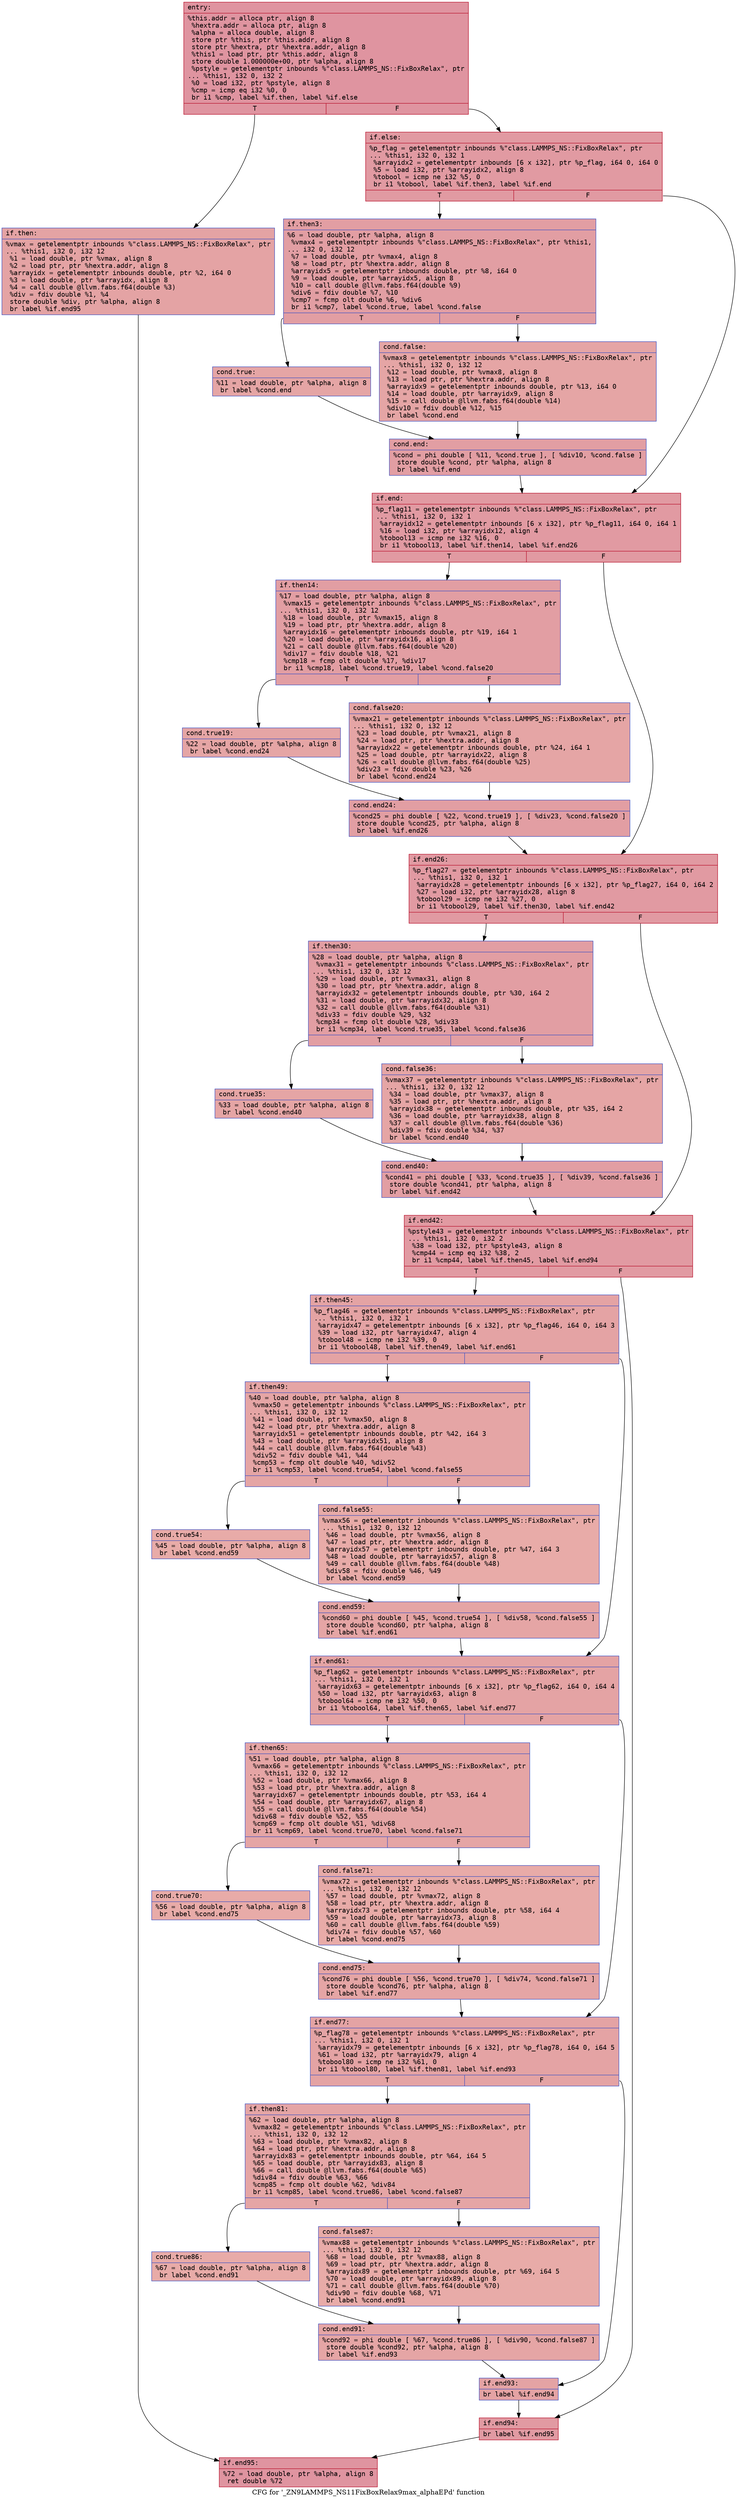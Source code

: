 digraph "CFG for '_ZN9LAMMPS_NS11FixBoxRelax9max_alphaEPd' function" {
	label="CFG for '_ZN9LAMMPS_NS11FixBoxRelax9max_alphaEPd' function";

	Node0x55810d83f410 [shape=record,color="#b70d28ff", style=filled, fillcolor="#b70d2870" fontname="Courier",label="{entry:\l|  %this.addr = alloca ptr, align 8\l  %hextra.addr = alloca ptr, align 8\l  %alpha = alloca double, align 8\l  store ptr %this, ptr %this.addr, align 8\l  store ptr %hextra, ptr %hextra.addr, align 8\l  %this1 = load ptr, ptr %this.addr, align 8\l  store double 1.000000e+00, ptr %alpha, align 8\l  %pstyle = getelementptr inbounds %\"class.LAMMPS_NS::FixBoxRelax\", ptr\l... %this1, i32 0, i32 2\l  %0 = load i32, ptr %pstyle, align 8\l  %cmp = icmp eq i32 %0, 0\l  br i1 %cmp, label %if.then, label %if.else\l|{<s0>T|<s1>F}}"];
	Node0x55810d83f410:s0 -> Node0x55810d83fa20[tooltip="entry -> if.then\nProbability 37.50%" ];
	Node0x55810d83f410:s1 -> Node0x55810d83fa90[tooltip="entry -> if.else\nProbability 62.50%" ];
	Node0x55810d83fa20 [shape=record,color="#3d50c3ff", style=filled, fillcolor="#c32e3170" fontname="Courier",label="{if.then:\l|  %vmax = getelementptr inbounds %\"class.LAMMPS_NS::FixBoxRelax\", ptr\l... %this1, i32 0, i32 12\l  %1 = load double, ptr %vmax, align 8\l  %2 = load ptr, ptr %hextra.addr, align 8\l  %arrayidx = getelementptr inbounds double, ptr %2, i64 0\l  %3 = load double, ptr %arrayidx, align 8\l  %4 = call double @llvm.fabs.f64(double %3)\l  %div = fdiv double %1, %4\l  store double %div, ptr %alpha, align 8\l  br label %if.end95\l}"];
	Node0x55810d83fa20 -> Node0x55810d8402c0[tooltip="if.then -> if.end95\nProbability 100.00%" ];
	Node0x55810d83fa90 [shape=record,color="#b70d28ff", style=filled, fillcolor="#bb1b2c70" fontname="Courier",label="{if.else:\l|  %p_flag = getelementptr inbounds %\"class.LAMMPS_NS::FixBoxRelax\", ptr\l... %this1, i32 0, i32 1\l  %arrayidx2 = getelementptr inbounds [6 x i32], ptr %p_flag, i64 0, i64 0\l  %5 = load i32, ptr %arrayidx2, align 8\l  %tobool = icmp ne i32 %5, 0\l  br i1 %tobool, label %if.then3, label %if.end\l|{<s0>T|<s1>F}}"];
	Node0x55810d83fa90:s0 -> Node0x55810d8406b0[tooltip="if.else -> if.then3\nProbability 62.50%" ];
	Node0x55810d83fa90:s1 -> Node0x55810d840730[tooltip="if.else -> if.end\nProbability 37.50%" ];
	Node0x55810d8406b0 [shape=record,color="#3d50c3ff", style=filled, fillcolor="#be242e70" fontname="Courier",label="{if.then3:\l|  %6 = load double, ptr %alpha, align 8\l  %vmax4 = getelementptr inbounds %\"class.LAMMPS_NS::FixBoxRelax\", ptr %this1,\l... i32 0, i32 12\l  %7 = load double, ptr %vmax4, align 8\l  %8 = load ptr, ptr %hextra.addr, align 8\l  %arrayidx5 = getelementptr inbounds double, ptr %8, i64 0\l  %9 = load double, ptr %arrayidx5, align 8\l  %10 = call double @llvm.fabs.f64(double %9)\l  %div6 = fdiv double %7, %10\l  %cmp7 = fcmp olt double %6, %div6\l  br i1 %cmp7, label %cond.true, label %cond.false\l|{<s0>T|<s1>F}}"];
	Node0x55810d8406b0:s0 -> Node0x55810d840e50[tooltip="if.then3 -> cond.true\nProbability 50.00%" ];
	Node0x55810d8406b0:s1 -> Node0x55810d83fe60[tooltip="if.then3 -> cond.false\nProbability 50.00%" ];
	Node0x55810d840e50 [shape=record,color="#3d50c3ff", style=filled, fillcolor="#c5333470" fontname="Courier",label="{cond.true:\l|  %11 = load double, ptr %alpha, align 8\l  br label %cond.end\l}"];
	Node0x55810d840e50 -> Node0x55810d840f50[tooltip="cond.true -> cond.end\nProbability 100.00%" ];
	Node0x55810d83fe60 [shape=record,color="#3d50c3ff", style=filled, fillcolor="#c5333470" fontname="Courier",label="{cond.false:\l|  %vmax8 = getelementptr inbounds %\"class.LAMMPS_NS::FixBoxRelax\", ptr\l... %this1, i32 0, i32 12\l  %12 = load double, ptr %vmax8, align 8\l  %13 = load ptr, ptr %hextra.addr, align 8\l  %arrayidx9 = getelementptr inbounds double, ptr %13, i64 0\l  %14 = load double, ptr %arrayidx9, align 8\l  %15 = call double @llvm.fabs.f64(double %14)\l  %div10 = fdiv double %12, %15\l  br label %cond.end\l}"];
	Node0x55810d83fe60 -> Node0x55810d840f50[tooltip="cond.false -> cond.end\nProbability 100.00%" ];
	Node0x55810d840f50 [shape=record,color="#3d50c3ff", style=filled, fillcolor="#be242e70" fontname="Courier",label="{cond.end:\l|  %cond = phi double [ %11, %cond.true ], [ %div10, %cond.false ]\l  store double %cond, ptr %alpha, align 8\l  br label %if.end\l}"];
	Node0x55810d840f50 -> Node0x55810d840730[tooltip="cond.end -> if.end\nProbability 100.00%" ];
	Node0x55810d840730 [shape=record,color="#b70d28ff", style=filled, fillcolor="#bb1b2c70" fontname="Courier",label="{if.end:\l|  %p_flag11 = getelementptr inbounds %\"class.LAMMPS_NS::FixBoxRelax\", ptr\l... %this1, i32 0, i32 1\l  %arrayidx12 = getelementptr inbounds [6 x i32], ptr %p_flag11, i64 0, i64 1\l  %16 = load i32, ptr %arrayidx12, align 4\l  %tobool13 = icmp ne i32 %16, 0\l  br i1 %tobool13, label %if.then14, label %if.end26\l|{<s0>T|<s1>F}}"];
	Node0x55810d840730:s0 -> Node0x55810d842960[tooltip="if.end -> if.then14\nProbability 62.50%" ];
	Node0x55810d840730:s1 -> Node0x55810d8429e0[tooltip="if.end -> if.end26\nProbability 37.50%" ];
	Node0x55810d842960 [shape=record,color="#3d50c3ff", style=filled, fillcolor="#be242e70" fontname="Courier",label="{if.then14:\l|  %17 = load double, ptr %alpha, align 8\l  %vmax15 = getelementptr inbounds %\"class.LAMMPS_NS::FixBoxRelax\", ptr\l... %this1, i32 0, i32 12\l  %18 = load double, ptr %vmax15, align 8\l  %19 = load ptr, ptr %hextra.addr, align 8\l  %arrayidx16 = getelementptr inbounds double, ptr %19, i64 1\l  %20 = load double, ptr %arrayidx16, align 8\l  %21 = call double @llvm.fabs.f64(double %20)\l  %div17 = fdiv double %18, %21\l  %cmp18 = fcmp olt double %17, %div17\l  br i1 %cmp18, label %cond.true19, label %cond.false20\l|{<s0>T|<s1>F}}"];
	Node0x55810d842960:s0 -> Node0x55810d843110[tooltip="if.then14 -> cond.true19\nProbability 50.00%" ];
	Node0x55810d842960:s1 -> Node0x55810d843190[tooltip="if.then14 -> cond.false20\nProbability 50.00%" ];
	Node0x55810d843110 [shape=record,color="#3d50c3ff", style=filled, fillcolor="#c5333470" fontname="Courier",label="{cond.true19:\l|  %22 = load double, ptr %alpha, align 8\l  br label %cond.end24\l}"];
	Node0x55810d843110 -> Node0x55810d843340[tooltip="cond.true19 -> cond.end24\nProbability 100.00%" ];
	Node0x55810d843190 [shape=record,color="#3d50c3ff", style=filled, fillcolor="#c5333470" fontname="Courier",label="{cond.false20:\l|  %vmax21 = getelementptr inbounds %\"class.LAMMPS_NS::FixBoxRelax\", ptr\l... %this1, i32 0, i32 12\l  %23 = load double, ptr %vmax21, align 8\l  %24 = load ptr, ptr %hextra.addr, align 8\l  %arrayidx22 = getelementptr inbounds double, ptr %24, i64 1\l  %25 = load double, ptr %arrayidx22, align 8\l  %26 = call double @llvm.fabs.f64(double %25)\l  %div23 = fdiv double %23, %26\l  br label %cond.end24\l}"];
	Node0x55810d843190 -> Node0x55810d843340[tooltip="cond.false20 -> cond.end24\nProbability 100.00%" ];
	Node0x55810d843340 [shape=record,color="#3d50c3ff", style=filled, fillcolor="#be242e70" fontname="Courier",label="{cond.end24:\l|  %cond25 = phi double [ %22, %cond.true19 ], [ %div23, %cond.false20 ]\l  store double %cond25, ptr %alpha, align 8\l  br label %if.end26\l}"];
	Node0x55810d843340 -> Node0x55810d8429e0[tooltip="cond.end24 -> if.end26\nProbability 100.00%" ];
	Node0x55810d8429e0 [shape=record,color="#b70d28ff", style=filled, fillcolor="#bb1b2c70" fontname="Courier",label="{if.end26:\l|  %p_flag27 = getelementptr inbounds %\"class.LAMMPS_NS::FixBoxRelax\", ptr\l... %this1, i32 0, i32 1\l  %arrayidx28 = getelementptr inbounds [6 x i32], ptr %p_flag27, i64 0, i64 2\l  %27 = load i32, ptr %arrayidx28, align 8\l  %tobool29 = icmp ne i32 %27, 0\l  br i1 %tobool29, label %if.then30, label %if.end42\l|{<s0>T|<s1>F}}"];
	Node0x55810d8429e0:s0 -> Node0x55810d841f70[tooltip="if.end26 -> if.then30\nProbability 62.50%" ];
	Node0x55810d8429e0:s1 -> Node0x55810d841ff0[tooltip="if.end26 -> if.end42\nProbability 37.50%" ];
	Node0x55810d841f70 [shape=record,color="#3d50c3ff", style=filled, fillcolor="#be242e70" fontname="Courier",label="{if.then30:\l|  %28 = load double, ptr %alpha, align 8\l  %vmax31 = getelementptr inbounds %\"class.LAMMPS_NS::FixBoxRelax\", ptr\l... %this1, i32 0, i32 12\l  %29 = load double, ptr %vmax31, align 8\l  %30 = load ptr, ptr %hextra.addr, align 8\l  %arrayidx32 = getelementptr inbounds double, ptr %30, i64 2\l  %31 = load double, ptr %arrayidx32, align 8\l  %32 = call double @llvm.fabs.f64(double %31)\l  %div33 = fdiv double %29, %32\l  %cmp34 = fcmp olt double %28, %div33\l  br i1 %cmp34, label %cond.true35, label %cond.false36\l|{<s0>T|<s1>F}}"];
	Node0x55810d841f70:s0 -> Node0x55810d8448d0[tooltip="if.then30 -> cond.true35\nProbability 50.00%" ];
	Node0x55810d841f70:s1 -> Node0x55810d844950[tooltip="if.then30 -> cond.false36\nProbability 50.00%" ];
	Node0x55810d8448d0 [shape=record,color="#3d50c3ff", style=filled, fillcolor="#c5333470" fontname="Courier",label="{cond.true35:\l|  %33 = load double, ptr %alpha, align 8\l  br label %cond.end40\l}"];
	Node0x55810d8448d0 -> Node0x55810d844b60[tooltip="cond.true35 -> cond.end40\nProbability 100.00%" ];
	Node0x55810d844950 [shape=record,color="#3d50c3ff", style=filled, fillcolor="#c5333470" fontname="Courier",label="{cond.false36:\l|  %vmax37 = getelementptr inbounds %\"class.LAMMPS_NS::FixBoxRelax\", ptr\l... %this1, i32 0, i32 12\l  %34 = load double, ptr %vmax37, align 8\l  %35 = load ptr, ptr %hextra.addr, align 8\l  %arrayidx38 = getelementptr inbounds double, ptr %35, i64 2\l  %36 = load double, ptr %arrayidx38, align 8\l  %37 = call double @llvm.fabs.f64(double %36)\l  %div39 = fdiv double %34, %37\l  br label %cond.end40\l}"];
	Node0x55810d844950 -> Node0x55810d844b60[tooltip="cond.false36 -> cond.end40\nProbability 100.00%" ];
	Node0x55810d844b60 [shape=record,color="#3d50c3ff", style=filled, fillcolor="#be242e70" fontname="Courier",label="{cond.end40:\l|  %cond41 = phi double [ %33, %cond.true35 ], [ %div39, %cond.false36 ]\l  store double %cond41, ptr %alpha, align 8\l  br label %if.end42\l}"];
	Node0x55810d844b60 -> Node0x55810d841ff0[tooltip="cond.end40 -> if.end42\nProbability 100.00%" ];
	Node0x55810d841ff0 [shape=record,color="#b70d28ff", style=filled, fillcolor="#bb1b2c70" fontname="Courier",label="{if.end42:\l|  %pstyle43 = getelementptr inbounds %\"class.LAMMPS_NS::FixBoxRelax\", ptr\l... %this1, i32 0, i32 2\l  %38 = load i32, ptr %pstyle43, align 8\l  %cmp44 = icmp eq i32 %38, 2\l  br i1 %cmp44, label %if.then45, label %if.end94\l|{<s0>T|<s1>F}}"];
	Node0x55810d841ff0:s0 -> Node0x55810d8454e0[tooltip="if.end42 -> if.then45\nProbability 50.00%" ];
	Node0x55810d841ff0:s1 -> Node0x55810d845560[tooltip="if.end42 -> if.end94\nProbability 50.00%" ];
	Node0x55810d8454e0 [shape=record,color="#3d50c3ff", style=filled, fillcolor="#c32e3170" fontname="Courier",label="{if.then45:\l|  %p_flag46 = getelementptr inbounds %\"class.LAMMPS_NS::FixBoxRelax\", ptr\l... %this1, i32 0, i32 1\l  %arrayidx47 = getelementptr inbounds [6 x i32], ptr %p_flag46, i64 0, i64 3\l  %39 = load i32, ptr %arrayidx47, align 4\l  %tobool48 = icmp ne i32 %39, 0\l  br i1 %tobool48, label %if.then49, label %if.end61\l|{<s0>T|<s1>F}}"];
	Node0x55810d8454e0:s0 -> Node0x55810d845a10[tooltip="if.then45 -> if.then49\nProbability 62.50%" ];
	Node0x55810d8454e0:s1 -> Node0x55810d845a90[tooltip="if.then45 -> if.end61\nProbability 37.50%" ];
	Node0x55810d845a10 [shape=record,color="#3d50c3ff", style=filled, fillcolor="#c5333470" fontname="Courier",label="{if.then49:\l|  %40 = load double, ptr %alpha, align 8\l  %vmax50 = getelementptr inbounds %\"class.LAMMPS_NS::FixBoxRelax\", ptr\l... %this1, i32 0, i32 12\l  %41 = load double, ptr %vmax50, align 8\l  %42 = load ptr, ptr %hextra.addr, align 8\l  %arrayidx51 = getelementptr inbounds double, ptr %42, i64 3\l  %43 = load double, ptr %arrayidx51, align 8\l  %44 = call double @llvm.fabs.f64(double %43)\l  %div52 = fdiv double %41, %44\l  %cmp53 = fcmp olt double %40, %div52\l  br i1 %cmp53, label %cond.true54, label %cond.false55\l|{<s0>T|<s1>F}}"];
	Node0x55810d845a10:s0 -> Node0x55810d846220[tooltip="if.then49 -> cond.true54\nProbability 50.00%" ];
	Node0x55810d845a10:s1 -> Node0x55810d8462a0[tooltip="if.then49 -> cond.false55\nProbability 50.00%" ];
	Node0x55810d846220 [shape=record,color="#3d50c3ff", style=filled, fillcolor="#cc403a70" fontname="Courier",label="{cond.true54:\l|  %45 = load double, ptr %alpha, align 8\l  br label %cond.end59\l}"];
	Node0x55810d846220 -> Node0x55810d8464b0[tooltip="cond.true54 -> cond.end59\nProbability 100.00%" ];
	Node0x55810d8462a0 [shape=record,color="#3d50c3ff", style=filled, fillcolor="#cc403a70" fontname="Courier",label="{cond.false55:\l|  %vmax56 = getelementptr inbounds %\"class.LAMMPS_NS::FixBoxRelax\", ptr\l... %this1, i32 0, i32 12\l  %46 = load double, ptr %vmax56, align 8\l  %47 = load ptr, ptr %hextra.addr, align 8\l  %arrayidx57 = getelementptr inbounds double, ptr %47, i64 3\l  %48 = load double, ptr %arrayidx57, align 8\l  %49 = call double @llvm.fabs.f64(double %48)\l  %div58 = fdiv double %46, %49\l  br label %cond.end59\l}"];
	Node0x55810d8462a0 -> Node0x55810d8464b0[tooltip="cond.false55 -> cond.end59\nProbability 100.00%" ];
	Node0x55810d8464b0 [shape=record,color="#3d50c3ff", style=filled, fillcolor="#c5333470" fontname="Courier",label="{cond.end59:\l|  %cond60 = phi double [ %45, %cond.true54 ], [ %div58, %cond.false55 ]\l  store double %cond60, ptr %alpha, align 8\l  br label %if.end61\l}"];
	Node0x55810d8464b0 -> Node0x55810d845a90[tooltip="cond.end59 -> if.end61\nProbability 100.00%" ];
	Node0x55810d845a90 [shape=record,color="#3d50c3ff", style=filled, fillcolor="#c32e3170" fontname="Courier",label="{if.end61:\l|  %p_flag62 = getelementptr inbounds %\"class.LAMMPS_NS::FixBoxRelax\", ptr\l... %this1, i32 0, i32 1\l  %arrayidx63 = getelementptr inbounds [6 x i32], ptr %p_flag62, i64 0, i64 4\l  %50 = load i32, ptr %arrayidx63, align 8\l  %tobool64 = icmp ne i32 %50, 0\l  br i1 %tobool64, label %if.then65, label %if.end77\l|{<s0>T|<s1>F}}"];
	Node0x55810d845a90:s0 -> Node0x55810d847740[tooltip="if.end61 -> if.then65\nProbability 62.50%" ];
	Node0x55810d845a90:s1 -> Node0x55810d8477c0[tooltip="if.end61 -> if.end77\nProbability 37.50%" ];
	Node0x55810d847740 [shape=record,color="#3d50c3ff", style=filled, fillcolor="#c5333470" fontname="Courier",label="{if.then65:\l|  %51 = load double, ptr %alpha, align 8\l  %vmax66 = getelementptr inbounds %\"class.LAMMPS_NS::FixBoxRelax\", ptr\l... %this1, i32 0, i32 12\l  %52 = load double, ptr %vmax66, align 8\l  %53 = load ptr, ptr %hextra.addr, align 8\l  %arrayidx67 = getelementptr inbounds double, ptr %53, i64 4\l  %54 = load double, ptr %arrayidx67, align 8\l  %55 = call double @llvm.fabs.f64(double %54)\l  %div68 = fdiv double %52, %55\l  %cmp69 = fcmp olt double %51, %div68\l  br i1 %cmp69, label %cond.true70, label %cond.false71\l|{<s0>T|<s1>F}}"];
	Node0x55810d847740:s0 -> Node0x55810d847f50[tooltip="if.then65 -> cond.true70\nProbability 50.00%" ];
	Node0x55810d847740:s1 -> Node0x55810d847fd0[tooltip="if.then65 -> cond.false71\nProbability 50.00%" ];
	Node0x55810d847f50 [shape=record,color="#3d50c3ff", style=filled, fillcolor="#cc403a70" fontname="Courier",label="{cond.true70:\l|  %56 = load double, ptr %alpha, align 8\l  br label %cond.end75\l}"];
	Node0x55810d847f50 -> Node0x55810d8481e0[tooltip="cond.true70 -> cond.end75\nProbability 100.00%" ];
	Node0x55810d847fd0 [shape=record,color="#3d50c3ff", style=filled, fillcolor="#cc403a70" fontname="Courier",label="{cond.false71:\l|  %vmax72 = getelementptr inbounds %\"class.LAMMPS_NS::FixBoxRelax\", ptr\l... %this1, i32 0, i32 12\l  %57 = load double, ptr %vmax72, align 8\l  %58 = load ptr, ptr %hextra.addr, align 8\l  %arrayidx73 = getelementptr inbounds double, ptr %58, i64 4\l  %59 = load double, ptr %arrayidx73, align 8\l  %60 = call double @llvm.fabs.f64(double %59)\l  %div74 = fdiv double %57, %60\l  br label %cond.end75\l}"];
	Node0x55810d847fd0 -> Node0x55810d8481e0[tooltip="cond.false71 -> cond.end75\nProbability 100.00%" ];
	Node0x55810d8481e0 [shape=record,color="#3d50c3ff", style=filled, fillcolor="#c5333470" fontname="Courier",label="{cond.end75:\l|  %cond76 = phi double [ %56, %cond.true70 ], [ %div74, %cond.false71 ]\l  store double %cond76, ptr %alpha, align 8\l  br label %if.end77\l}"];
	Node0x55810d8481e0 -> Node0x55810d8477c0[tooltip="cond.end75 -> if.end77\nProbability 100.00%" ];
	Node0x55810d8477c0 [shape=record,color="#3d50c3ff", style=filled, fillcolor="#c32e3170" fontname="Courier",label="{if.end77:\l|  %p_flag78 = getelementptr inbounds %\"class.LAMMPS_NS::FixBoxRelax\", ptr\l... %this1, i32 0, i32 1\l  %arrayidx79 = getelementptr inbounds [6 x i32], ptr %p_flag78, i64 0, i64 5\l  %61 = load i32, ptr %arrayidx79, align 4\l  %tobool80 = icmp ne i32 %61, 0\l  br i1 %tobool80, label %if.then81, label %if.end93\l|{<s0>T|<s1>F}}"];
	Node0x55810d8477c0:s0 -> Node0x55810d849260[tooltip="if.end77 -> if.then81\nProbability 62.50%" ];
	Node0x55810d8477c0:s1 -> Node0x55810d8492e0[tooltip="if.end77 -> if.end93\nProbability 37.50%" ];
	Node0x55810d849260 [shape=record,color="#3d50c3ff", style=filled, fillcolor="#c5333470" fontname="Courier",label="{if.then81:\l|  %62 = load double, ptr %alpha, align 8\l  %vmax82 = getelementptr inbounds %\"class.LAMMPS_NS::FixBoxRelax\", ptr\l... %this1, i32 0, i32 12\l  %63 = load double, ptr %vmax82, align 8\l  %64 = load ptr, ptr %hextra.addr, align 8\l  %arrayidx83 = getelementptr inbounds double, ptr %64, i64 5\l  %65 = load double, ptr %arrayidx83, align 8\l  %66 = call double @llvm.fabs.f64(double %65)\l  %div84 = fdiv double %63, %66\l  %cmp85 = fcmp olt double %62, %div84\l  br i1 %cmp85, label %cond.true86, label %cond.false87\l|{<s0>T|<s1>F}}"];
	Node0x55810d849260:s0 -> Node0x55810d849a70[tooltip="if.then81 -> cond.true86\nProbability 50.00%" ];
	Node0x55810d849260:s1 -> Node0x55810d849af0[tooltip="if.then81 -> cond.false87\nProbability 50.00%" ];
	Node0x55810d849a70 [shape=record,color="#3d50c3ff", style=filled, fillcolor="#cc403a70" fontname="Courier",label="{cond.true86:\l|  %67 = load double, ptr %alpha, align 8\l  br label %cond.end91\l}"];
	Node0x55810d849a70 -> Node0x55810d849d00[tooltip="cond.true86 -> cond.end91\nProbability 100.00%" ];
	Node0x55810d849af0 [shape=record,color="#3d50c3ff", style=filled, fillcolor="#cc403a70" fontname="Courier",label="{cond.false87:\l|  %vmax88 = getelementptr inbounds %\"class.LAMMPS_NS::FixBoxRelax\", ptr\l... %this1, i32 0, i32 12\l  %68 = load double, ptr %vmax88, align 8\l  %69 = load ptr, ptr %hextra.addr, align 8\l  %arrayidx89 = getelementptr inbounds double, ptr %69, i64 5\l  %70 = load double, ptr %arrayidx89, align 8\l  %71 = call double @llvm.fabs.f64(double %70)\l  %div90 = fdiv double %68, %71\l  br label %cond.end91\l}"];
	Node0x55810d849af0 -> Node0x55810d849d00[tooltip="cond.false87 -> cond.end91\nProbability 100.00%" ];
	Node0x55810d849d00 [shape=record,color="#3d50c3ff", style=filled, fillcolor="#c5333470" fontname="Courier",label="{cond.end91:\l|  %cond92 = phi double [ %67, %cond.true86 ], [ %div90, %cond.false87 ]\l  store double %cond92, ptr %alpha, align 8\l  br label %if.end93\l}"];
	Node0x55810d849d00 -> Node0x55810d8492e0[tooltip="cond.end91 -> if.end93\nProbability 100.00%" ];
	Node0x55810d8492e0 [shape=record,color="#3d50c3ff", style=filled, fillcolor="#c32e3170" fontname="Courier",label="{if.end93:\l|  br label %if.end94\l}"];
	Node0x55810d8492e0 -> Node0x55810d845560[tooltip="if.end93 -> if.end94\nProbability 100.00%" ];
	Node0x55810d845560 [shape=record,color="#b70d28ff", style=filled, fillcolor="#bb1b2c70" fontname="Courier",label="{if.end94:\l|  br label %if.end95\l}"];
	Node0x55810d845560 -> Node0x55810d8402c0[tooltip="if.end94 -> if.end95\nProbability 100.00%" ];
	Node0x55810d8402c0 [shape=record,color="#b70d28ff", style=filled, fillcolor="#b70d2870" fontname="Courier",label="{if.end95:\l|  %72 = load double, ptr %alpha, align 8\l  ret double %72\l}"];
}
